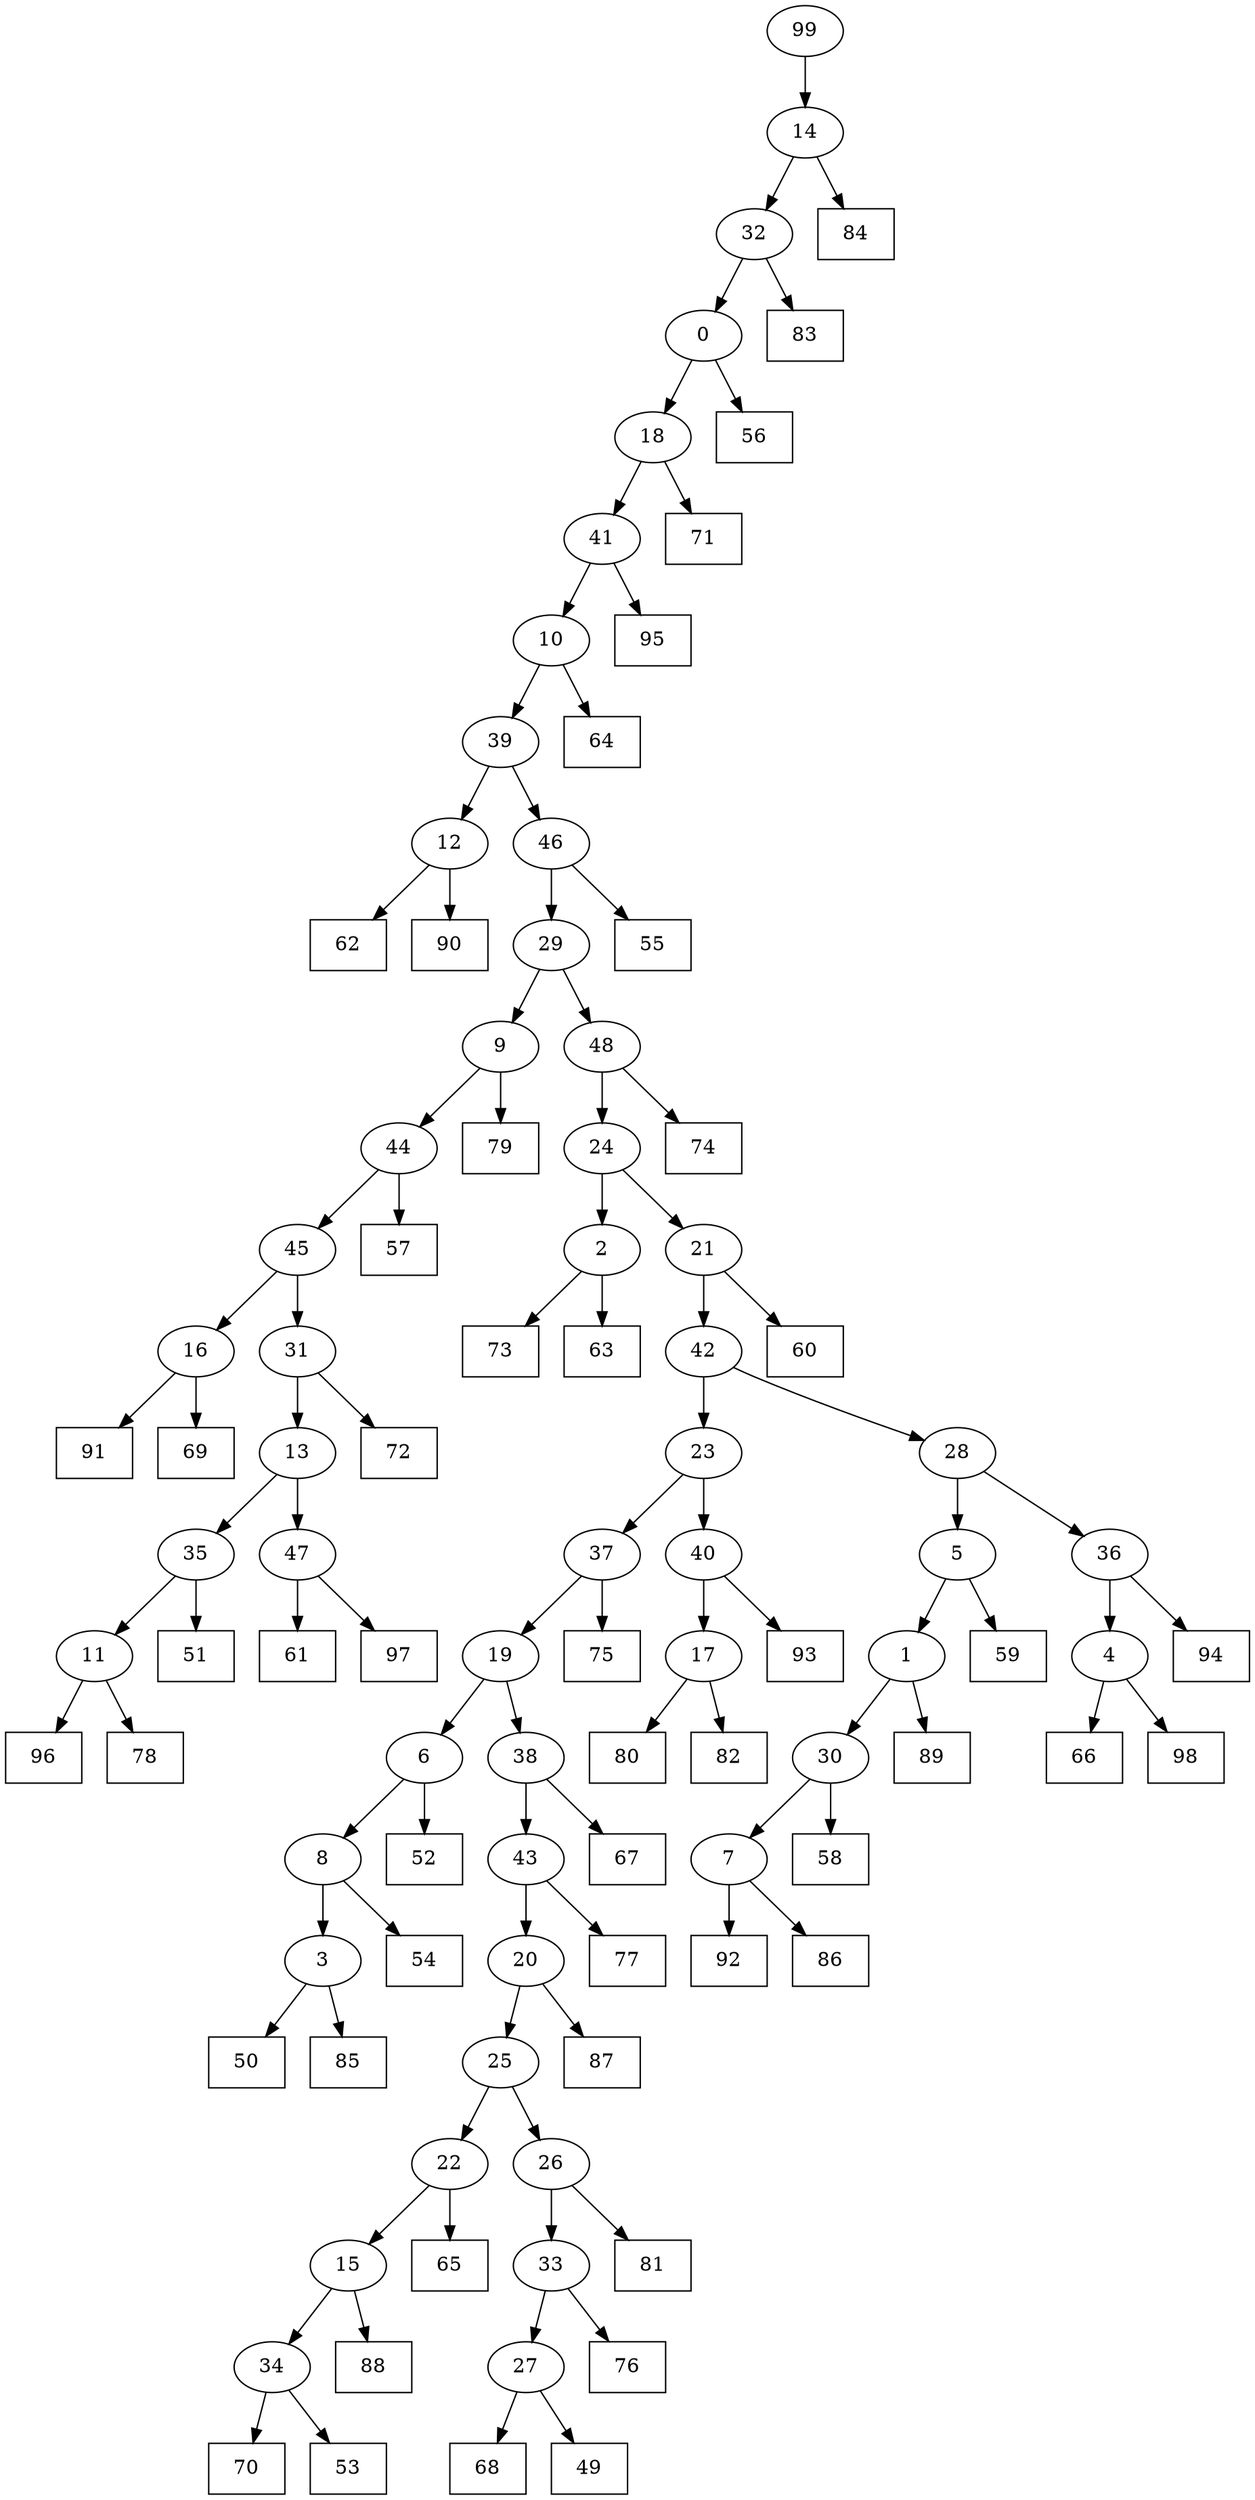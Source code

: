 digraph G {
0[label="0"];
1[label="1"];
2[label="2"];
3[label="3"];
4[label="4"];
5[label="5"];
6[label="6"];
7[label="7"];
8[label="8"];
9[label="9"];
10[label="10"];
11[label="11"];
12[label="12"];
13[label="13"];
14[label="14"];
15[label="15"];
16[label="16"];
17[label="17"];
18[label="18"];
19[label="19"];
20[label="20"];
21[label="21"];
22[label="22"];
23[label="23"];
24[label="24"];
25[label="25"];
26[label="26"];
27[label="27"];
28[label="28"];
29[label="29"];
30[label="30"];
31[label="31"];
32[label="32"];
33[label="33"];
34[label="34"];
35[label="35"];
36[label="36"];
37[label="37"];
38[label="38"];
39[label="39"];
40[label="40"];
41[label="41"];
42[label="42"];
43[label="43"];
44[label="44"];
45[label="45"];
46[label="46"];
47[label="47"];
48[label="48"];
49[shape=box,label="61"];
50[shape=box,label="54"];
51[shape=box,label="91"];
52[shape=box,label="68"];
53[shape=box,label="60"];
54[shape=box,label="67"];
55[shape=box,label="62"];
56[shape=box,label="94"];
57[shape=box,label="93"];
58[shape=box,label="64"];
59[shape=box,label="75"];
60[shape=box,label="92"];
61[shape=box,label="58"];
62[shape=box,label="56"];
63[shape=box,label="81"];
64[shape=box,label="74"];
65[shape=box,label="72"];
66[shape=box,label="65"];
67[shape=box,label="86"];
68[shape=box,label="59"];
69[shape=box,label="97"];
70[shape=box,label="80"];
71[shape=box,label="70"];
72[shape=box,label="83"];
73[shape=box,label="69"];
74[shape=box,label="96"];
75[shape=box,label="51"];
76[shape=box,label="55"];
77[shape=box,label="87"];
78[shape=box,label="84"];
79[shape=box,label="88"];
80[shape=box,label="52"];
81[shape=box,label="73"];
82[shape=box,label="49"];
83[shape=box,label="63"];
84[shape=box,label="53"];
85[shape=box,label="82"];
86[shape=box,label="79"];
87[shape=box,label="89"];
88[shape=box,label="90"];
89[shape=box,label="50"];
90[shape=box,label="57"];
91[shape=box,label="85"];
92[shape=box,label="71"];
93[shape=box,label="66"];
94[shape=box,label="77"];
95[shape=box,label="76"];
96[shape=box,label="98"];
97[shape=box,label="78"];
98[shape=box,label="95"];
99[label="99"];
31->65 ;
3->91 ;
3->89 ;
34->71 ;
18->92 ;
44->90 ;
41->98 ;
30->61 ;
9->86 ;
21->53 ;
22->66 ;
16->51 ;
12->55 ;
35->75 ;
15->79 ;
17->85 ;
26->33 ;
33->95 ;
15->34 ;
11->74 ;
48->24 ;
37->19 ;
23->37 ;
27->52 ;
4->93 ;
22->15 ;
12->88 ;
38->54 ;
40->17 ;
17->70 ;
0->18 ;
6->8 ;
8->50 ;
7->60 ;
45->16 ;
16->73 ;
27->82 ;
4->96 ;
47->49 ;
23->40 ;
36->4 ;
26->63 ;
40->57 ;
47->69 ;
31->13 ;
13->47 ;
5->68 ;
1->87 ;
45->31 ;
7->67 ;
10->39 ;
35->11 ;
99->14 ;
14->32 ;
32->72 ;
11->97 ;
25->22 ;
32->0 ;
24->21 ;
2->81 ;
19->6 ;
6->80 ;
29->48 ;
28->36 ;
30->7 ;
48->64 ;
18->41 ;
36->56 ;
20->25 ;
25->26 ;
43->94 ;
24->2 ;
2->83 ;
14->78 ;
43->20 ;
20->77 ;
0->62 ;
41->10 ;
10->58 ;
8->3 ;
46->76 ;
34->84 ;
1->30 ;
13->35 ;
9->44 ;
44->45 ;
33->27 ;
42->23 ;
39->46 ;
21->42 ;
42->28 ;
37->59 ;
19->38 ;
39->12 ;
46->29 ;
29->9 ;
38->43 ;
28->5 ;
5->1 ;
}
